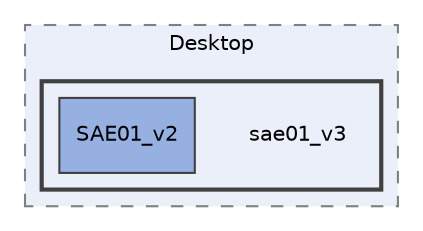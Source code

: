 digraph "C:/Users/Remey/Desktop/sae01_v3"
{
 // LATEX_PDF_SIZE
  edge [fontname="Helvetica",fontsize="10",labelfontname="Helvetica",labelfontsize="10"];
  node [fontname="Helvetica",fontsize="10",shape=record];
  compound=true
  subgraph clusterdir_6ae880298bfc828a3e7c9e65fc5fa02f {
    graph [ bgcolor="#eaeff9", pencolor="grey50", style="filled,dashed,", label="Desktop", fontname="Helvetica", fontsize="10", URL="dir_6ae880298bfc828a3e7c9e65fc5fa02f.html"]
  subgraph clusterdir_71f781322c9c63a98cc2512117a41be9 {
    graph [ bgcolor="#eaeff9", pencolor="grey25", style="filled,bold,", label="", fontname="Helvetica", fontsize="10", URL="dir_71f781322c9c63a98cc2512117a41be9.html"]
    dir_71f781322c9c63a98cc2512117a41be9 [shape=plaintext, label="sae01_v3"];
  dir_ee8f326738761aaf96215c1b7d5dfc34 [shape=box, label="SAE01_v2", style="filled,", fillcolor="#96b0e2", color="grey25", URL="dir_ee8f326738761aaf96215c1b7d5dfc34.html"];
  }
  }
}
